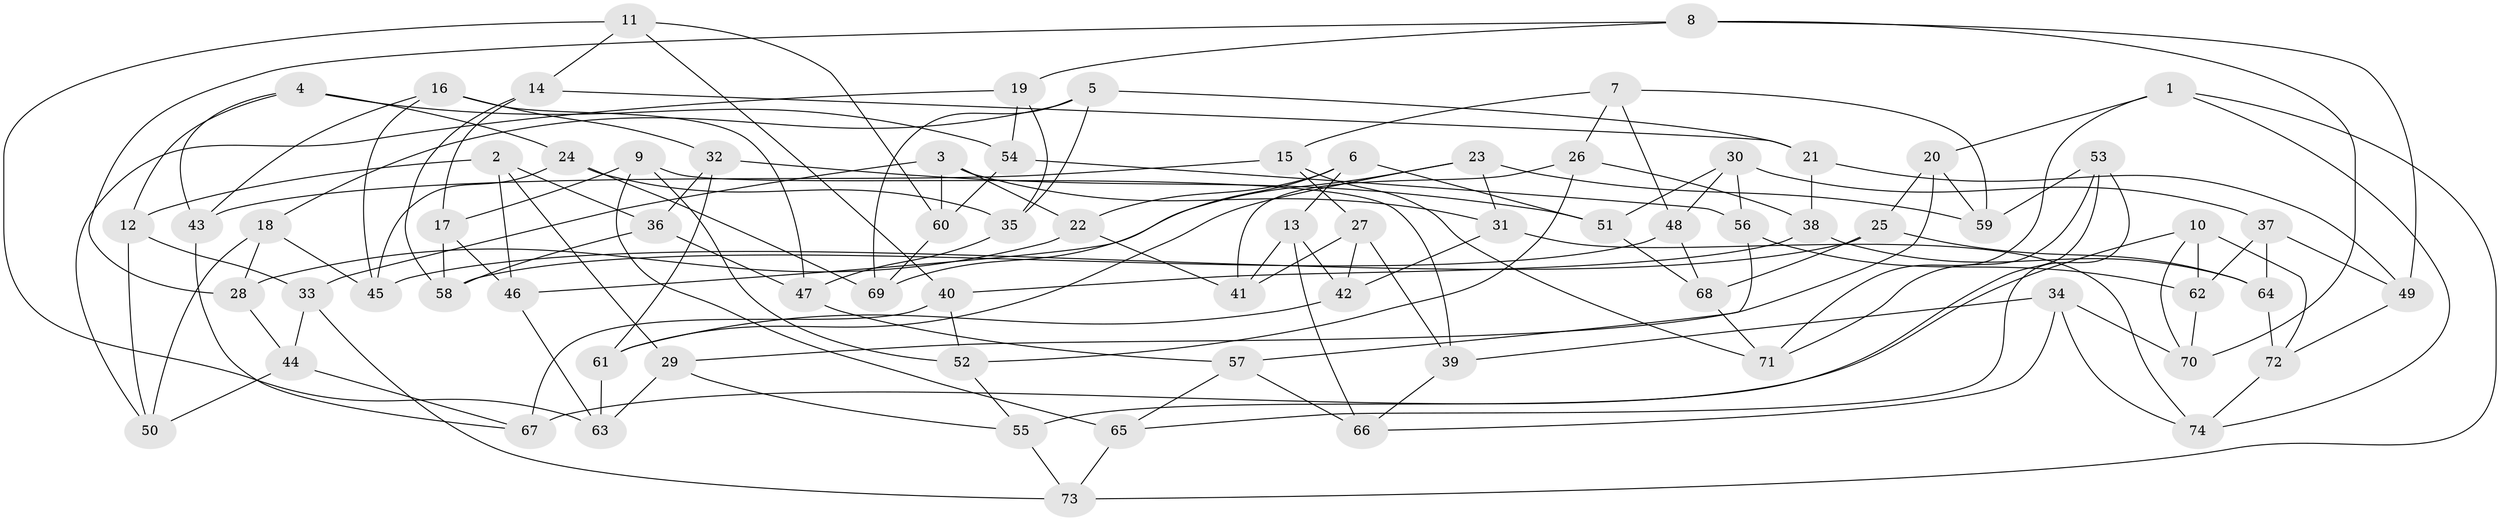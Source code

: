 // Generated by graph-tools (version 1.1) at 2025/58/03/09/25 04:58:44]
// undirected, 74 vertices, 148 edges
graph export_dot {
graph [start="1"]
  node [color=gray90,style=filled];
  1;
  2;
  3;
  4;
  5;
  6;
  7;
  8;
  9;
  10;
  11;
  12;
  13;
  14;
  15;
  16;
  17;
  18;
  19;
  20;
  21;
  22;
  23;
  24;
  25;
  26;
  27;
  28;
  29;
  30;
  31;
  32;
  33;
  34;
  35;
  36;
  37;
  38;
  39;
  40;
  41;
  42;
  43;
  44;
  45;
  46;
  47;
  48;
  49;
  50;
  51;
  52;
  53;
  54;
  55;
  56;
  57;
  58;
  59;
  60;
  61;
  62;
  63;
  64;
  65;
  66;
  67;
  68;
  69;
  70;
  71;
  72;
  73;
  74;
  1 -- 20;
  1 -- 73;
  1 -- 74;
  1 -- 71;
  2 -- 12;
  2 -- 29;
  2 -- 46;
  2 -- 36;
  3 -- 60;
  3 -- 22;
  3 -- 31;
  3 -- 33;
  4 -- 24;
  4 -- 54;
  4 -- 43;
  4 -- 12;
  5 -- 18;
  5 -- 21;
  5 -- 69;
  5 -- 35;
  6 -- 13;
  6 -- 22;
  6 -- 51;
  6 -- 69;
  7 -- 59;
  7 -- 48;
  7 -- 26;
  7 -- 15;
  8 -- 19;
  8 -- 70;
  8 -- 28;
  8 -- 49;
  9 -- 65;
  9 -- 39;
  9 -- 17;
  9 -- 52;
  10 -- 67;
  10 -- 70;
  10 -- 72;
  10 -- 62;
  11 -- 14;
  11 -- 63;
  11 -- 40;
  11 -- 60;
  12 -- 50;
  12 -- 33;
  13 -- 41;
  13 -- 66;
  13 -- 42;
  14 -- 58;
  14 -- 21;
  14 -- 17;
  15 -- 71;
  15 -- 27;
  15 -- 43;
  16 -- 45;
  16 -- 47;
  16 -- 43;
  16 -- 32;
  17 -- 46;
  17 -- 58;
  18 -- 45;
  18 -- 50;
  18 -- 28;
  19 -- 54;
  19 -- 50;
  19 -- 35;
  20 -- 29;
  20 -- 59;
  20 -- 25;
  21 -- 49;
  21 -- 38;
  22 -- 28;
  22 -- 41;
  23 -- 46;
  23 -- 31;
  23 -- 59;
  23 -- 61;
  24 -- 69;
  24 -- 35;
  24 -- 45;
  25 -- 45;
  25 -- 64;
  25 -- 68;
  26 -- 38;
  26 -- 41;
  26 -- 52;
  27 -- 39;
  27 -- 41;
  27 -- 42;
  28 -- 44;
  29 -- 55;
  29 -- 63;
  30 -- 37;
  30 -- 48;
  30 -- 51;
  30 -- 56;
  31 -- 74;
  31 -- 42;
  32 -- 61;
  32 -- 51;
  32 -- 36;
  33 -- 44;
  33 -- 73;
  34 -- 70;
  34 -- 66;
  34 -- 74;
  34 -- 39;
  35 -- 47;
  36 -- 58;
  36 -- 47;
  37 -- 62;
  37 -- 64;
  37 -- 49;
  38 -- 64;
  38 -- 40;
  39 -- 66;
  40 -- 52;
  40 -- 67;
  42 -- 61;
  43 -- 67;
  44 -- 67;
  44 -- 50;
  46 -- 63;
  47 -- 57;
  48 -- 68;
  48 -- 58;
  49 -- 72;
  51 -- 68;
  52 -- 55;
  53 -- 71;
  53 -- 59;
  53 -- 55;
  53 -- 65;
  54 -- 56;
  54 -- 60;
  55 -- 73;
  56 -- 62;
  56 -- 57;
  57 -- 66;
  57 -- 65;
  60 -- 69;
  61 -- 63;
  62 -- 70;
  64 -- 72;
  65 -- 73;
  68 -- 71;
  72 -- 74;
}
